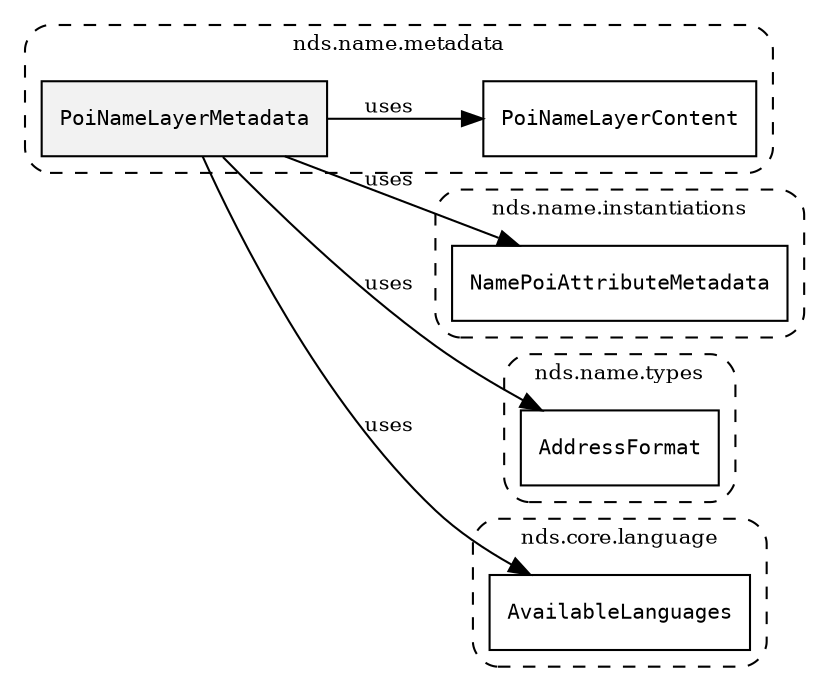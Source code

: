 /**
 * This dot file creates symbol collaboration diagram for PoiNameLayerMetadata.
 */
digraph ZSERIO
{
    node [shape=box, fontsize=10];
    rankdir="LR";
    fontsize=10;
    tooltip="PoiNameLayerMetadata collaboration diagram";

    subgraph "cluster_nds.name.metadata"
    {
        style="dashed, rounded";
        label="nds.name.metadata";
        tooltip="Package nds.name.metadata";
        href="../../../content/packages/nds.name.metadata.html#Package-nds-name-metadata";
        target="_parent";

        "PoiNameLayerMetadata" [style="filled", fillcolor="#0000000D", target="_parent", label=<<font face="monospace"><table align="center" border="0" cellspacing="0" cellpadding="0"><tr><td href="../../../content/packages/nds.name.metadata.html#Structure-PoiNameLayerMetadata" title="Structure defined in nds.name.metadata">PoiNameLayerMetadata</td></tr></table></font>>];
        "PoiNameLayerContent" [target="_parent", label=<<font face="monospace"><table align="center" border="0" cellspacing="0" cellpadding="0"><tr><td href="../../../content/packages/nds.name.metadata.html#Bitmask-PoiNameLayerContent" title="Bitmask defined in nds.name.metadata">PoiNameLayerContent</td></tr></table></font>>];
    }

    subgraph "cluster_nds.name.instantiations"
    {
        style="dashed, rounded";
        label="nds.name.instantiations";
        tooltip="Package nds.name.instantiations";
        href="../../../content/packages/nds.name.instantiations.html#Package-nds-name-instantiations";
        target="_parent";

        "NamePoiAttributeMetadata" [target="_parent", label=<<font face="monospace"><table align="center" border="0" cellspacing="0" cellpadding="0"><tr><td href="../../../content/packages/nds.name.instantiations.html#InstantiateType-NamePoiAttributeMetadata" title="InstantiateType defined in nds.name.instantiations">NamePoiAttributeMetadata</td></tr></table></font>>];
    }

    subgraph "cluster_nds.name.types"
    {
        style="dashed, rounded";
        label="nds.name.types";
        tooltip="Package nds.name.types";
        href="../../../content/packages/nds.name.types.html#Package-nds-name-types";
        target="_parent";

        "AddressFormat" [target="_parent", label=<<font face="monospace"><table align="center" border="0" cellspacing="0" cellpadding="0"><tr><td href="../../../content/packages/nds.name.types.html#Structure-AddressFormat" title="Structure defined in nds.name.types">AddressFormat</td></tr></table></font>>];
    }

    subgraph "cluster_nds.core.language"
    {
        style="dashed, rounded";
        label="nds.core.language";
        tooltip="Package nds.core.language";
        href="../../../content/packages/nds.core.language.html#Package-nds-core-language";
        target="_parent";

        "AvailableLanguages" [target="_parent", label=<<font face="monospace"><table align="center" border="0" cellspacing="0" cellpadding="0"><tr><td href="../../../content/packages/nds.core.language.html#Structure-AvailableLanguages" title="Structure defined in nds.core.language">AvailableLanguages</td></tr></table></font>>];
    }

    "PoiNameLayerMetadata" -> "PoiNameLayerContent" [label="uses", fontsize=10];
    "PoiNameLayerMetadata" -> "NamePoiAttributeMetadata" [label="uses", fontsize=10];
    "PoiNameLayerMetadata" -> "AddressFormat" [label="uses", fontsize=10];
    "PoiNameLayerMetadata" -> "AvailableLanguages" [label="uses", fontsize=10];
}
